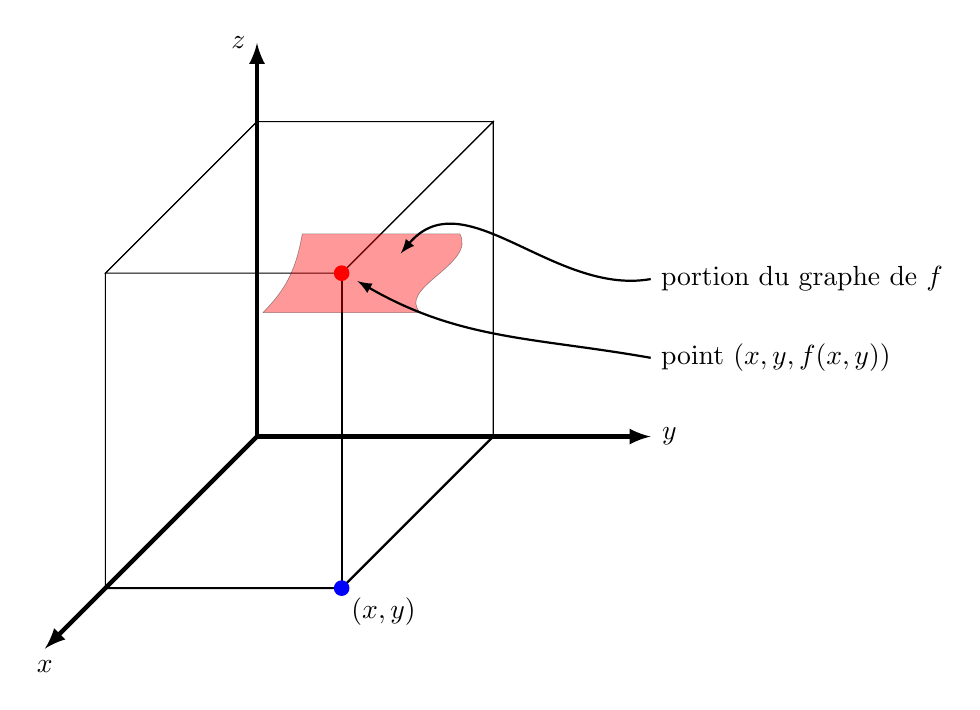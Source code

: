 \begin{tikzpicture}[scale=1]


\draw [->,>=latex,ultra thick] (0,0,0) -- ++ (0,0,7) node[below]{$x$};
\draw [->,>=latex,ultra thick] (0,0,0) -- ++ (5,0,0) node[right]{$y$};
\draw [->,>=latex,ultra thick] (0,0,0) -- ++ (0,5,0) node[left]{$z$};

\pgfmathsetmacro{\cubex}{3}
\pgfmathsetmacro{\cubey}{4}
\pgfmathsetmacro{\cubez}{5}

\draw[thin] (0,0,0) -- ++(\cubex,0,0) -- ++(0,\cubey,0) -- ++(-\cubex,0,0) -- cycle;
\draw[thin] (0,0,0) -- ++(0,0,\cubez) -- ++(0,\cubey,0) -- ++(0,0,-\cubez) -- cycle;
\draw[thin] (0,\cubey,0) -- ++(\cubex,0,0) -- ++(0,0,\cubez) -- ++(-\cubex,0,0) -- cycle;
\draw[thin] (\cubex,0,0) -- ++(0,0,\cubez) -- ++(0,\cubey,0) -- ++(0,0,-\cubez) -- cycle;

\draw[thick] (0,0,0) -- ++(\cubex,0,0) -- ++(0,0,\cubez) -- ++(-\cubex,0,0) -- cycle;
\draw[thick] (\cubex,0,\cubez) -- ++(0,\cubey,0);

%\draw[dashed] (\cubex,\cubey,\cubez) -- (0,\cubey,0);


\draw[fill=red,opacity=.4,very thin,line join=round] (\cubex,\cubey,\cubez) ++ (-1,-0.5,0) to[in=-100] ++(0.5,1,0) to ++ (2,0,0) to[out=-60] ++(-0.5,-1,0) --cycle ;


\draw[<-,>=latex,thick] (\cubex+0.2,\cubey-0.1,\cubez) to[in=170,out=-30] (5,1,0) node[right] {point $(x,y,f(x,y))$};
\draw[<-,>=latex,thick] (\cubex+0.75,\cubey+0.25,\cubez) to[in=190,out=50] (5,2,0) node[right] {portion du graphe de $f$};

\node[circle,fill=red,inner sep=-2] at  (\cubex,\cubey,\cubez){};a
\node[circle,fill=blue,inner sep=-2] at  (\cubex,0,\cubez){};
\node[below right] at  (\cubex,0,\cubez){$(x,y)$};



\end{tikzpicture}